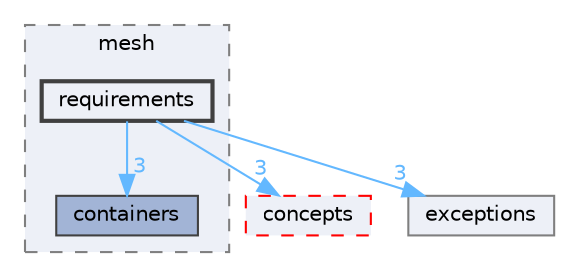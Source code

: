 digraph "/home/runner/work/vclib/vclib/include/vclib/mesh/requirements"
{
 // LATEX_PDF_SIZE
  bgcolor="transparent";
  edge [fontname=Helvetica,fontsize=10,labelfontname=Helvetica,labelfontsize=10];
  node [fontname=Helvetica,fontsize=10,shape=box,height=0.2,width=0.4];
  compound=true
  subgraph clusterdir_b7cba7c08bd1746e313314f7773d6465 {
    graph [ bgcolor="#edf0f7", pencolor="grey50", label="mesh", fontname=Helvetica,fontsize=10 style="filled,dashed", URL="dir_b7cba7c08bd1746e313314f7773d6465.html",tooltip=""]
  dir_eeea37721a117e1c15bc5f5467c69b4e [label="containers", fillcolor="#a2b4d6", color="grey25", style="filled", URL="dir_eeea37721a117e1c15bc5f5467c69b4e.html",tooltip=""];
  dir_a8cca432cc75aa72ef3a4b65d38eea2d [label="requirements", fillcolor="#edf0f7", color="grey25", style="filled,bold", URL="dir_a8cca432cc75aa72ef3a4b65d38eea2d.html",tooltip=""];
  }
  dir_d8d31096cdb23314816d0514c2e28657 [label="concepts", fillcolor="#edf0f7", color="red", style="filled,dashed", URL="dir_d8d31096cdb23314816d0514c2e28657.html",tooltip=""];
  dir_faecc92ba3fe640bc81c479e685075f2 [label="exceptions", fillcolor="#edf0f7", color="grey50", style="filled", URL="dir_faecc92ba3fe640bc81c479e685075f2.html",tooltip=""];
  dir_a8cca432cc75aa72ef3a4b65d38eea2d->dir_d8d31096cdb23314816d0514c2e28657 [headlabel="3", labeldistance=1.5 headhref="dir_000048_000005.html" color="steelblue1" fontcolor="steelblue1"];
  dir_a8cca432cc75aa72ef3a4b65d38eea2d->dir_eeea37721a117e1c15bc5f5467c69b4e [headlabel="3", labeldistance=1.5 headhref="dir_000048_000006.html" color="steelblue1" fontcolor="steelblue1"];
  dir_a8cca432cc75aa72ef3a4b65d38eea2d->dir_faecc92ba3fe640bc81c479e685075f2 [headlabel="3", labeldistance=1.5 headhref="dir_000048_000011.html" color="steelblue1" fontcolor="steelblue1"];
}
